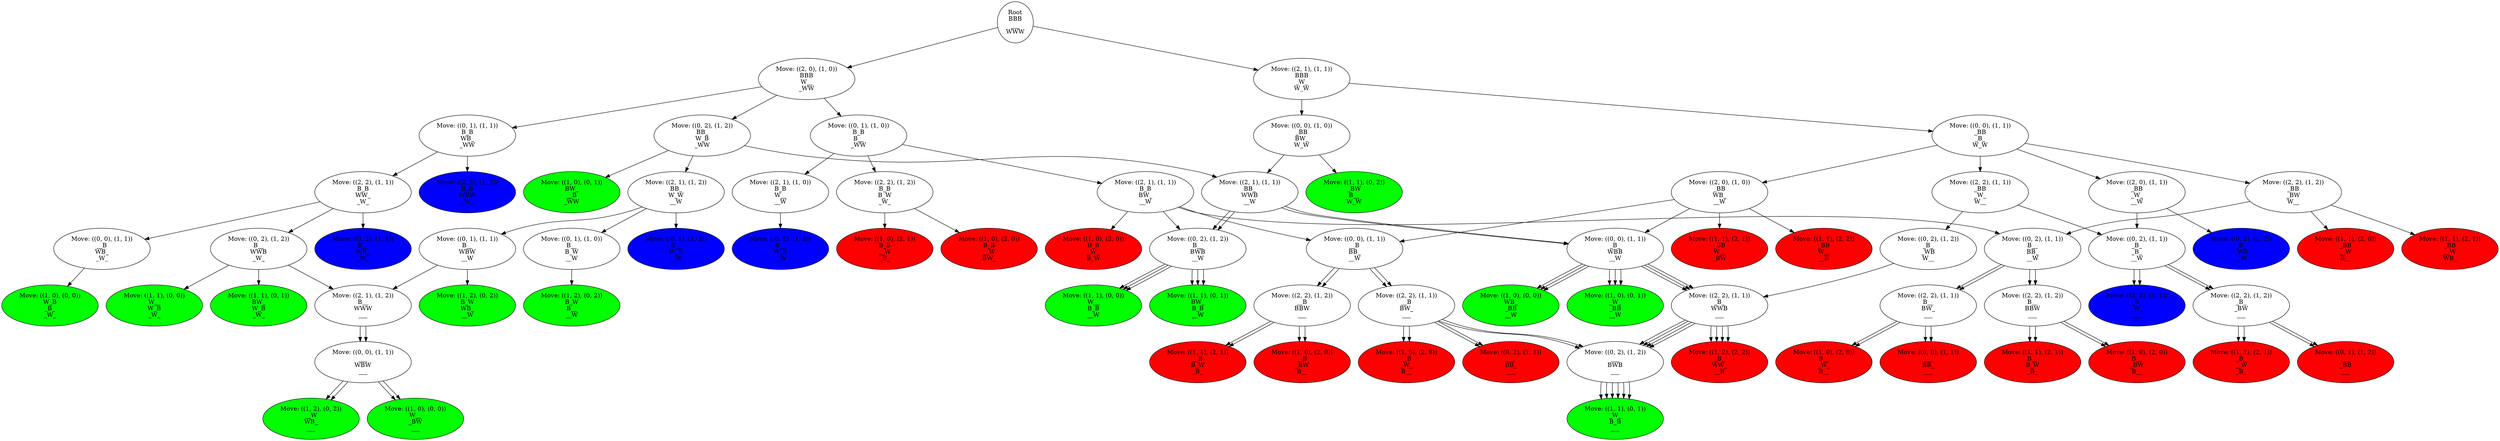 digraph tree {
    "Root
BBB
___
WWW" [style=filled, fillcolor=white];
    "Move: ((2, 0), (1, 0))
BBB
W__
_WW" [style=filled, fillcolor=white];
    "Move: ((0, 1), (1, 1))
B_B
WB_
_WW" [style=filled, fillcolor=white];
    "Move: ((2, 2), (1, 2))
B_B
WBW
_W_" [style=filled, fillcolor=blue];
    "Move: ((2, 2), (1, 1))
B_B
WW_
_W_" [style=filled, fillcolor=white];
    "Move: ((0, 0), (1, 1))
__B
WB_
_W_" [style=filled, fillcolor=white];
    "Move: ((1, 0), (0, 0))
W_B
_B_
_W_" [style=filled, fillcolor=green];
    "Move: ((0, 2), (1, 2))
B__
WWB
_W_" [style=filled, fillcolor=white];
    "Move: ((1, 1), (0, 1))
BW_
W_B
_W_" [style=filled, fillcolor=green];
    "Move: ((1, 1), (0, 0))
W__
W_B
_W_" [style=filled, fillcolor=green];
    "Move: ((2, 1), (1, 2))
B__
WWW
___" [style=filled, fillcolor=white];
    "Move: ((0, 0), (1, 1))
___
WBW
___" [style=filled, fillcolor=white];
    "Move: ((1, 0), (0, 0))
W__
_BW
___" [style=filled, fillcolor=green];
    "Move: ((1, 2), (0, 2))
__W
WB_
___" [style=filled, fillcolor=green];
    "Move: ((0, 2), (1, 1))
B__
WB_
_W_" [style=filled, fillcolor=blue];
    "Move: ((0, 1), (1, 0))
B_B
B__
_WW" [style=filled, fillcolor=white];
    "Move: ((2, 1), (1, 1))
B_B
BW_
__W" [style=filled, fillcolor=white];
    "Move: ((0, 0), (1, 1))
__B
BB_
__W" [style=filled, fillcolor=white];
    "Move: ((2, 2), (1, 2))
__B
BBW
___" [style=filled, fillcolor=white];
    "Move: ((1, 0), (2, 0))
__B
_BW
B__" [style=filled, fillcolor=red];
    "Move: ((1, 1), (2, 1))
__B
B_W
_B_" [style=filled, fillcolor=red];
    "Move: ((2, 2), (1, 1))
__B
BW_
___" [style=filled, fillcolor=white];
    "Move: ((0, 2), (1, 2))
___
BWB
___" [style=filled, fillcolor=white];
    "Move: ((1, 1), (0, 1))
_W_
B_B
___" [style=filled, fillcolor=green];
    "Move: ((0, 2), (1, 1))
___
BB_
___" [style=filled, fillcolor=red];
    "Move: ((1, 0), (2, 0))
__B
_W_
B__" [style=filled, fillcolor=red];
    "Move: ((0, 2), (1, 2))
B__
BWB
__W" [style=filled, fillcolor=white];
    "Move: ((1, 1), (0, 1))
BW_
B_B
__W" [style=filled, fillcolor=green];
    "Move: ((1, 1), (0, 0))
W__
B_B
__W" [style=filled, fillcolor=green];
    "Move: ((0, 2), (1, 1))
B__
BB_
__W" [style=filled, fillcolor=white];
    "Move: ((2, 2), (1, 2))
B__
BBW
___" [style=filled, fillcolor=white];
    "Move: ((1, 0), (2, 0))
B__
_BW
B__" [style=filled, fillcolor=red];
    "Move: ((1, 1), (2, 1))
B__
B_W
_B_" [style=filled, fillcolor=red];
    "Move: ((2, 2), (1, 1))
B__
BW_
___" [style=filled, fillcolor=white];
    "Move: ((0, 0), (1, 1))
___
BB_
___" [style=filled, fillcolor=red];
    "Move: ((1, 0), (2, 0))
B__
_W_
B__" [style=filled, fillcolor=red];
    "Move: ((1, 0), (2, 0))
B_B
_W_
B_W" [style=filled, fillcolor=red];
    "Move: ((2, 1), (1, 0))
B_B
W__
__W" [style=filled, fillcolor=white];
    "Move: ((0, 2), (1, 2))
B__
W_B
__W" [style=filled, fillcolor=blue];
    "Move: ((2, 2), (1, 2))
B_B
B_W
_W_" [style=filled, fillcolor=white];
    "Move: ((1, 0), (2, 0))
B_B
__W
BW_" [style=filled, fillcolor=red];
    "Move: ((1, 0), (2, 1))
B_B
__W
_B_" [style=filled, fillcolor=red];
    "Move: ((0, 2), (1, 2))
BB_
W_B
_WW" [style=filled, fillcolor=white];
    "Move: ((1, 0), (0, 1))
BW_
__B
_WW" [style=filled, fillcolor=green];
    "Move: ((2, 1), (1, 1))
BB_
WWB
__W" [style=filled, fillcolor=white];
    "Move: ((0, 0), (1, 1))
_B_
WBB
__W" [style=filled, fillcolor=white];
    "Move: ((1, 0), (0, 0))
WB_
_BB
__W" [style=filled, fillcolor=green];
    "Move: ((1, 0), (0, 1))
_W_
_BB
__W" [style=filled, fillcolor=green];
    "Move: ((2, 2), (1, 1))
_B_
WWB
___" [style=filled, fillcolor=white];
    "Move: ((0, 2), (1, 2))
___
BWB
___" [style=filled, fillcolor=white];
    "Move: ((1, 1), (0, 1))
_W_
B_B
___" [style=filled, fillcolor=green];
    "Move: ((1, 2), (2, 2))
_B_
WW_
__B" [style=filled, fillcolor=red];
    "Move: ((0, 2), (1, 2))
B__
BWB
__W" [style=filled, fillcolor=white];
    "Move: ((1, 1), (0, 1))
BW_
B_B
__W" [style=filled, fillcolor=green];
    "Move: ((1, 1), (0, 0))
W__
B_B
__W" [style=filled, fillcolor=green];
    "Move: ((2, 1), (1, 2))
BB_
W_W
__W" [style=filled, fillcolor=white];
    "Move: ((0, 1), (1, 1))
B__
WBW
__W" [style=filled, fillcolor=white];
    "Move: ((1, 2), (0, 2))
B_W
WB_
__W" [style=filled, fillcolor=green];
    "Move: ((2, 1), (1, 2))
B__
WWW
___" [style=filled, fillcolor=white];
    "Move: ((0, 0), (1, 1))
___
WBW
___" [style=filled, fillcolor=white];
    "Move: ((1, 0), (0, 0))
W__
_BW
___" [style=filled, fillcolor=green];
    "Move: ((1, 2), (0, 2))
__W
WB_
___" [style=filled, fillcolor=green];
    "Move: ((0, 1), (1, 0))
B__
B_W
__W" [style=filled, fillcolor=white];
    "Move: ((1, 2), (0, 2))
B_W
B__
__W" [style=filled, fillcolor=green];
    "Move: ((0, 1), (1, 2))
B__
W_B
__W" [style=filled, fillcolor=blue];
    "Move: ((2, 1), (1, 1))
BBB
_W_
W_W" [style=filled, fillcolor=white];
    "Move: ((0, 0), (1, 0))
_BB
BW_
W_W" [style=filled, fillcolor=white];
    "Move: ((1, 1), (0, 2))
_BW
B__
W_W" [style=filled, fillcolor=green];
    "Move: ((2, 1), (1, 1))
BB_
WWB
__W" [style=filled, fillcolor=white];
    "Move: ((0, 0), (1, 1))
_B_
WBB
__W" [style=filled, fillcolor=white];
    "Move: ((1, 0), (0, 0))
WB_
_BB
__W" [style=filled, fillcolor=green];
    "Move: ((1, 0), (0, 1))
_W_
_BB
__W" [style=filled, fillcolor=green];
    "Move: ((2, 2), (1, 1))
_B_
WWB
___" [style=filled, fillcolor=white];
    "Move: ((0, 2), (1, 2))
___
BWB
___" [style=filled, fillcolor=white];
    "Move: ((1, 1), (0, 1))
_W_
B_B
___" [style=filled, fillcolor=green];
    "Move: ((1, 2), (2, 2))
_B_
WW_
__B" [style=filled, fillcolor=red];
    "Move: ((0, 2), (1, 2))
B__
BWB
__W" [style=filled, fillcolor=white];
    "Move: ((1, 1), (0, 1))
BW_
B_B
__W" [style=filled, fillcolor=green];
    "Move: ((1, 1), (0, 0))
W__
B_B
__W" [style=filled, fillcolor=green];
    "Move: ((0, 0), (1, 1))
_BB
_B_
W_W" [style=filled, fillcolor=white];
    "Move: ((2, 0), (1, 0))
_BB
WB_
__W" [style=filled, fillcolor=white];
    "Move: ((0, 0), (1, 1))
__B
BB_
__W" [style=filled, fillcolor=white];
    "Move: ((2, 2), (1, 2))
__B
BBW
___" [style=filled, fillcolor=white];
    "Move: ((1, 0), (2, 0))
__B
_BW
B__" [style=filled, fillcolor=red];
    "Move: ((1, 1), (2, 1))
__B
B_W
_B_" [style=filled, fillcolor=red];
    "Move: ((2, 2), (1, 1))
__B
BW_
___" [style=filled, fillcolor=white];
    "Move: ((0, 2), (1, 2))
___
BWB
___" [style=filled, fillcolor=white];
    "Move: ((1, 1), (0, 1))
_W_
B_B
___" [style=filled, fillcolor=green];
    "Move: ((0, 2), (1, 1))
___
BB_
___" [style=filled, fillcolor=red];
    "Move: ((1, 0), (2, 0))
__B
_W_
B__" [style=filled, fillcolor=red];
    "Move: ((0, 0), (1, 1))
_B_
WBB
__W" [style=filled, fillcolor=white];
    "Move: ((1, 0), (0, 0))
WB_
_BB
__W" [style=filled, fillcolor=green];
    "Move: ((1, 0), (0, 1))
_W_
_BB
__W" [style=filled, fillcolor=green];
    "Move: ((2, 2), (1, 1))
_B_
WWB
___" [style=filled, fillcolor=white];
    "Move: ((0, 2), (1, 2))
___
BWB
___" [style=filled, fillcolor=white];
    "Move: ((1, 1), (0, 1))
_W_
B_B
___" [style=filled, fillcolor=green];
    "Move: ((1, 2), (2, 2))
_B_
WW_
__B" [style=filled, fillcolor=red];
    "Move: ((1, 1), (2, 1))
_BB
W__
_BW" [style=filled, fillcolor=red];
    "Move: ((1, 1), (2, 2))
_BB
W__
__B" [style=filled, fillcolor=red];
    "Move: ((2, 0), (1, 1))
_BB
_W_
__W" [style=filled, fillcolor=white];
    "Move: ((0, 2), (1, 2))
_B_
_WB
__W" [style=filled, fillcolor=blue];
    "Move: ((0, 2), (1, 1))
_B_
_B_
__W" [style=filled, fillcolor=white];
    "Move: ((2, 2), (1, 2))
_B_
_BW
___" [style=filled, fillcolor=white];
    "Move: ((0, 1), (1, 2))
___
_BB
___" [style=filled, fillcolor=red];
    "Move: ((1, 1), (2, 1))
_B_
__W
_B_" [style=filled, fillcolor=red];
    "Move: ((2, 2), (1, 1))
_B_
_W_
___" [style=filled, fillcolor=blue];
    "Move: ((2, 2), (1, 2))
_BB
_BW
W__" [style=filled, fillcolor=white];
    "Move: ((0, 2), (1, 1))
B__
BB_
__W" [style=filled, fillcolor=white];
    "Move: ((2, 2), (1, 2))
B__
BBW
___" [style=filled, fillcolor=white];
    "Move: ((1, 0), (2, 0))
B__
_BW
B__" [style=filled, fillcolor=red];
    "Move: ((1, 1), (2, 1))
B__
B_W
_B_" [style=filled, fillcolor=red];
    "Move: ((2, 2), (1, 1))
B__
BW_
___" [style=filled, fillcolor=white];
    "Move: ((0, 0), (1, 1))
___
BB_
___" [style=filled, fillcolor=red];
    "Move: ((1, 0), (2, 0))
B__
_W_
B__" [style=filled, fillcolor=red];
    "Move: ((1, 1), (2, 1))
_BB
__W
WB_" [style=filled, fillcolor=red];
    "Move: ((1, 1), (2, 0))
_BB
__W
B__" [style=filled, fillcolor=red];
    "Move: ((2, 2), (1, 1))
_BB
_W_
W__" [style=filled, fillcolor=white];
    "Move: ((0, 2), (1, 2))
_B_
_WB
W__" [style=filled, fillcolor=white];
    "Move: ((2, 2), (1, 1))
_B_
WWB
___" [style=filled, fillcolor=white];
    "Move: ((0, 2), (1, 2))
___
BWB
___" [style=filled, fillcolor=white];
    "Move: ((1, 1), (0, 1))
_W_
B_B
___" [style=filled, fillcolor=green];
    "Move: ((1, 2), (2, 2))
_B_
WW_
__B" [style=filled, fillcolor=red];
    "Move: ((0, 2), (1, 1))
_B_
_B_
__W" [style=filled, fillcolor=white];
    "Move: ((2, 2), (1, 2))
_B_
_BW
___" [style=filled, fillcolor=white];
    "Move: ((0, 1), (1, 2))
___
_BB
___" [style=filled, fillcolor=red];
    "Move: ((1, 1), (2, 1))
_B_
__W
_B_" [style=filled, fillcolor=red];
    "Move: ((2, 2), (1, 1))
_B_
_W_
___" [style=filled, fillcolor=blue];
    "Root
BBB
___
WWW" -> "Move: ((2, 0), (1, 0))
BBB
W__
_WW";
    "Root
BBB
___
WWW" -> "Move: ((2, 1), (1, 1))
BBB
_W_
W_W";
    "Move: ((2, 0), (1, 0))
BBB
W__
_WW" -> "Move: ((0, 1), (1, 1))
B_B
WB_
_WW";
    "Move: ((2, 0), (1, 0))
BBB
W__
_WW" -> "Move: ((0, 1), (1, 0))
B_B
B__
_WW";
    "Move: ((2, 0), (1, 0))
BBB
W__
_WW" -> "Move: ((0, 2), (1, 2))
BB_
W_B
_WW";
    "Move: ((0, 1), (1, 1))
B_B
WB_
_WW" -> "Move: ((2, 2), (1, 2))
B_B
WBW
_W_";
    "Move: ((0, 1), (1, 1))
B_B
WB_
_WW" -> "Move: ((2, 2), (1, 1))
B_B
WW_
_W_";
    "Move: ((2, 2), (1, 1))
B_B
WW_
_W_" -> "Move: ((0, 0), (1, 1))
__B
WB_
_W_";
    "Move: ((2, 2), (1, 1))
B_B
WW_
_W_" -> "Move: ((0, 2), (1, 2))
B__
WWB
_W_";
    "Move: ((2, 2), (1, 1))
B_B
WW_
_W_" -> "Move: ((0, 2), (1, 1))
B__
WB_
_W_";
    "Move: ((0, 0), (1, 1))
__B
WB_
_W_" -> "Move: ((1, 0), (0, 0))
W_B
_B_
_W_";
    "Move: ((0, 2), (1, 2))
B__
WWB
_W_" -> "Move: ((1, 1), (0, 1))
BW_
W_B
_W_";
    "Move: ((0, 2), (1, 2))
B__
WWB
_W_" -> "Move: ((1, 1), (0, 0))
W__
W_B
_W_";
    "Move: ((0, 2), (1, 2))
B__
WWB
_W_" -> "Move: ((2, 1), (1, 2))
B__
WWW
___";
    "Move: ((2, 1), (1, 2))
B__
WWW
___" -> "Move: ((0, 0), (1, 1))
___
WBW
___";
    "Move: ((0, 0), (1, 1))
___
WBW
___" -> "Move: ((1, 0), (0, 0))
W__
_BW
___";
    "Move: ((0, 0), (1, 1))
___
WBW
___" -> "Move: ((1, 2), (0, 2))
__W
WB_
___";
    "Move: ((0, 1), (1, 0))
B_B
B__
_WW" -> "Move: ((2, 1), (1, 1))
B_B
BW_
__W";
    "Move: ((0, 1), (1, 0))
B_B
B__
_WW" -> "Move: ((2, 1), (1, 0))
B_B
W__
__W";
    "Move: ((0, 1), (1, 0))
B_B
B__
_WW" -> "Move: ((2, 2), (1, 2))
B_B
B_W
_W_";
    "Move: ((2, 1), (1, 1))
B_B
BW_
__W" -> "Move: ((0, 0), (1, 1))
__B
BB_
__W";
    "Move: ((2, 1), (1, 1))
B_B
BW_
__W" -> "Move: ((0, 2), (1, 2))
B__
BWB
__W";
    "Move: ((2, 1), (1, 1))
B_B
BW_
__W" -> "Move: ((0, 2), (1, 1))
B__
BB_
__W";
    "Move: ((2, 1), (1, 1))
B_B
BW_
__W" -> "Move: ((1, 0), (2, 0))
B_B
_W_
B_W";
    "Move: ((0, 0), (1, 1))
__B
BB_
__W" -> "Move: ((2, 2), (1, 2))
__B
BBW
___";
    "Move: ((0, 0), (1, 1))
__B
BB_
__W" -> "Move: ((2, 2), (1, 1))
__B
BW_
___";
    "Move: ((2, 2), (1, 2))
__B
BBW
___" -> "Move: ((1, 0), (2, 0))
__B
_BW
B__";
    "Move: ((2, 2), (1, 2))
__B
BBW
___" -> "Move: ((1, 1), (2, 1))
__B
B_W
_B_";
    "Move: ((2, 2), (1, 1))
__B
BW_
___" -> "Move: ((0, 2), (1, 2))
___
BWB
___";
    "Move: ((2, 2), (1, 1))
__B
BW_
___" -> "Move: ((0, 2), (1, 1))
___
BB_
___";
    "Move: ((2, 2), (1, 1))
__B
BW_
___" -> "Move: ((1, 0), (2, 0))
__B
_W_
B__";
    "Move: ((0, 2), (1, 2))
___
BWB
___" -> "Move: ((1, 1), (0, 1))
_W_
B_B
___";
    "Move: ((0, 2), (1, 2))
B__
BWB
__W" -> "Move: ((1, 1), (0, 1))
BW_
B_B
__W";
    "Move: ((0, 2), (1, 2))
B__
BWB
__W" -> "Move: ((1, 1), (0, 0))
W__
B_B
__W";
    "Move: ((0, 2), (1, 1))
B__
BB_
__W" -> "Move: ((2, 2), (1, 2))
B__
BBW
___";
    "Move: ((0, 2), (1, 1))
B__
BB_
__W" -> "Move: ((2, 2), (1, 1))
B__
BW_
___";
    "Move: ((2, 2), (1, 2))
B__
BBW
___" -> "Move: ((1, 0), (2, 0))
B__
_BW
B__";
    "Move: ((2, 2), (1, 2))
B__
BBW
___" -> "Move: ((1, 1), (2, 1))
B__
B_W
_B_";
    "Move: ((2, 2), (1, 1))
B__
BW_
___" -> "Move: ((0, 0), (1, 1))
___
BB_
___";
    "Move: ((2, 2), (1, 1))
B__
BW_
___" -> "Move: ((1, 0), (2, 0))
B__
_W_
B__";
    "Move: ((2, 1), (1, 0))
B_B
W__
__W" -> "Move: ((0, 2), (1, 2))
B__
W_B
__W";
    "Move: ((2, 2), (1, 2))
B_B
B_W
_W_" -> "Move: ((1, 0), (2, 0))
B_B
__W
BW_";
    "Move: ((2, 2), (1, 2))
B_B
B_W
_W_" -> "Move: ((1, 0), (2, 1))
B_B
__W
_B_";
    "Move: ((0, 2), (1, 2))
BB_
W_B
_WW" -> "Move: ((1, 0), (0, 1))
BW_
__B
_WW";
    "Move: ((0, 2), (1, 2))
BB_
W_B
_WW" -> "Move: ((2, 1), (1, 1))
BB_
WWB
__W";
    "Move: ((0, 2), (1, 2))
BB_
W_B
_WW" -> "Move: ((2, 1), (1, 2))
BB_
W_W
__W";
    "Move: ((2, 1), (1, 1))
BB_
WWB
__W" -> "Move: ((0, 0), (1, 1))
_B_
WBB
__W";
    "Move: ((2, 1), (1, 1))
BB_
WWB
__W" -> "Move: ((0, 2), (1, 2))
B__
BWB
__W";
    "Move: ((0, 0), (1, 1))
_B_
WBB
__W" -> "Move: ((1, 0), (0, 0))
WB_
_BB
__W";
    "Move: ((0, 0), (1, 1))
_B_
WBB
__W" -> "Move: ((1, 0), (0, 1))
_W_
_BB
__W";
    "Move: ((0, 0), (1, 1))
_B_
WBB
__W" -> "Move: ((2, 2), (1, 1))
_B_
WWB
___";
    "Move: ((2, 2), (1, 1))
_B_
WWB
___" -> "Move: ((0, 2), (1, 2))
___
BWB
___";
    "Move: ((2, 2), (1, 1))
_B_
WWB
___" -> "Move: ((1, 2), (2, 2))
_B_
WW_
__B";
    "Move: ((0, 2), (1, 2))
___
BWB
___" -> "Move: ((1, 1), (0, 1))
_W_
B_B
___";
    "Move: ((0, 2), (1, 2))
B__
BWB
__W" -> "Move: ((1, 1), (0, 1))
BW_
B_B
__W";
    "Move: ((0, 2), (1, 2))
B__
BWB
__W" -> "Move: ((1, 1), (0, 0))
W__
B_B
__W";
    "Move: ((2, 1), (1, 2))
BB_
W_W
__W" -> "Move: ((0, 1), (1, 1))
B__
WBW
__W";
    "Move: ((2, 1), (1, 2))
BB_
W_W
__W" -> "Move: ((0, 1), (1, 0))
B__
B_W
__W";
    "Move: ((2, 1), (1, 2))
BB_
W_W
__W" -> "Move: ((0, 1), (1, 2))
B__
W_B
__W";
    "Move: ((0, 1), (1, 1))
B__
WBW
__W" -> "Move: ((1, 2), (0, 2))
B_W
WB_
__W";
    "Move: ((0, 1), (1, 1))
B__
WBW
__W" -> "Move: ((2, 1), (1, 2))
B__
WWW
___";
    "Move: ((2, 1), (1, 2))
B__
WWW
___" -> "Move: ((0, 0), (1, 1))
___
WBW
___";
    "Move: ((0, 0), (1, 1))
___
WBW
___" -> "Move: ((1, 0), (0, 0))
W__
_BW
___";
    "Move: ((0, 0), (1, 1))
___
WBW
___" -> "Move: ((1, 2), (0, 2))
__W
WB_
___";
    "Move: ((0, 1), (1, 0))
B__
B_W
__W" -> "Move: ((1, 2), (0, 2))
B_W
B__
__W";
    "Move: ((2, 1), (1, 1))
BBB
_W_
W_W" -> "Move: ((0, 0), (1, 0))
_BB
BW_
W_W";
    "Move: ((2, 1), (1, 1))
BBB
_W_
W_W" -> "Move: ((0, 0), (1, 1))
_BB
_B_
W_W";
    "Move: ((0, 0), (1, 0))
_BB
BW_
W_W" -> "Move: ((1, 1), (0, 2))
_BW
B__
W_W";
    "Move: ((0, 0), (1, 0))
_BB
BW_
W_W" -> "Move: ((2, 1), (1, 1))
BB_
WWB
__W";
    "Move: ((2, 1), (1, 1))
BB_
WWB
__W" -> "Move: ((0, 0), (1, 1))
_B_
WBB
__W";
    "Move: ((2, 1), (1, 1))
BB_
WWB
__W" -> "Move: ((0, 2), (1, 2))
B__
BWB
__W";
    "Move: ((0, 0), (1, 1))
_B_
WBB
__W" -> "Move: ((1, 0), (0, 0))
WB_
_BB
__W";
    "Move: ((0, 0), (1, 1))
_B_
WBB
__W" -> "Move: ((1, 0), (0, 1))
_W_
_BB
__W";
    "Move: ((0, 0), (1, 1))
_B_
WBB
__W" -> "Move: ((2, 2), (1, 1))
_B_
WWB
___";
    "Move: ((2, 2), (1, 1))
_B_
WWB
___" -> "Move: ((0, 2), (1, 2))
___
BWB
___";
    "Move: ((2, 2), (1, 1))
_B_
WWB
___" -> "Move: ((1, 2), (2, 2))
_B_
WW_
__B";
    "Move: ((0, 2), (1, 2))
___
BWB
___" -> "Move: ((1, 1), (0, 1))
_W_
B_B
___";
    "Move: ((0, 2), (1, 2))
B__
BWB
__W" -> "Move: ((1, 1), (0, 1))
BW_
B_B
__W";
    "Move: ((0, 2), (1, 2))
B__
BWB
__W" -> "Move: ((1, 1), (0, 0))
W__
B_B
__W";
    "Move: ((0, 0), (1, 1))
_BB
_B_
W_W" -> "Move: ((2, 0), (1, 0))
_BB
WB_
__W";
    "Move: ((0, 0), (1, 1))
_BB
_B_
W_W" -> "Move: ((2, 0), (1, 1))
_BB
_W_
__W";
    "Move: ((0, 0), (1, 1))
_BB
_B_
W_W" -> "Move: ((2, 2), (1, 2))
_BB
_BW
W__";
    "Move: ((0, 0), (1, 1))
_BB
_B_
W_W" -> "Move: ((2, 2), (1, 1))
_BB
_W_
W__";
    "Move: ((2, 0), (1, 0))
_BB
WB_
__W" -> "Move: ((0, 0), (1, 1))
__B
BB_
__W";
    "Move: ((2, 0), (1, 0))
_BB
WB_
__W" -> "Move: ((0, 0), (1, 1))
_B_
WBB
__W";
    "Move: ((2, 0), (1, 0))
_BB
WB_
__W" -> "Move: ((1, 1), (2, 1))
_BB
W__
_BW";
    "Move: ((2, 0), (1, 0))
_BB
WB_
__W" -> "Move: ((1, 1), (2, 2))
_BB
W__
__B";
    "Move: ((0, 0), (1, 1))
__B
BB_
__W" -> "Move: ((2, 2), (1, 2))
__B
BBW
___";
    "Move: ((0, 0), (1, 1))
__B
BB_
__W" -> "Move: ((2, 2), (1, 1))
__B
BW_
___";
    "Move: ((2, 2), (1, 2))
__B
BBW
___" -> "Move: ((1, 0), (2, 0))
__B
_BW
B__";
    "Move: ((2, 2), (1, 2))
__B
BBW
___" -> "Move: ((1, 1), (2, 1))
__B
B_W
_B_";
    "Move: ((2, 2), (1, 1))
__B
BW_
___" -> "Move: ((0, 2), (1, 2))
___
BWB
___";
    "Move: ((2, 2), (1, 1))
__B
BW_
___" -> "Move: ((0, 2), (1, 1))
___
BB_
___";
    "Move: ((2, 2), (1, 1))
__B
BW_
___" -> "Move: ((1, 0), (2, 0))
__B
_W_
B__";
    "Move: ((0, 2), (1, 2))
___
BWB
___" -> "Move: ((1, 1), (0, 1))
_W_
B_B
___";
    "Move: ((0, 0), (1, 1))
_B_
WBB
__W" -> "Move: ((1, 0), (0, 0))
WB_
_BB
__W";
    "Move: ((0, 0), (1, 1))
_B_
WBB
__W" -> "Move: ((1, 0), (0, 1))
_W_
_BB
__W";
    "Move: ((0, 0), (1, 1))
_B_
WBB
__W" -> "Move: ((2, 2), (1, 1))
_B_
WWB
___";
    "Move: ((2, 2), (1, 1))
_B_
WWB
___" -> "Move: ((0, 2), (1, 2))
___
BWB
___";
    "Move: ((2, 2), (1, 1))
_B_
WWB
___" -> "Move: ((1, 2), (2, 2))
_B_
WW_
__B";
    "Move: ((0, 2), (1, 2))
___
BWB
___" -> "Move: ((1, 1), (0, 1))
_W_
B_B
___";
    "Move: ((2, 0), (1, 1))
_BB
_W_
__W" -> "Move: ((0, 2), (1, 2))
_B_
_WB
__W";
    "Move: ((2, 0), (1, 1))
_BB
_W_
__W" -> "Move: ((0, 2), (1, 1))
_B_
_B_
__W";
    "Move: ((0, 2), (1, 1))
_B_
_B_
__W" -> "Move: ((2, 2), (1, 2))
_B_
_BW
___";
    "Move: ((0, 2), (1, 1))
_B_
_B_
__W" -> "Move: ((2, 2), (1, 1))
_B_
_W_
___";
    "Move: ((2, 2), (1, 2))
_B_
_BW
___" -> "Move: ((0, 1), (1, 2))
___
_BB
___";
    "Move: ((2, 2), (1, 2))
_B_
_BW
___" -> "Move: ((1, 1), (2, 1))
_B_
__W
_B_";
    "Move: ((2, 2), (1, 2))
_BB
_BW
W__" -> "Move: ((0, 2), (1, 1))
B__
BB_
__W";
    "Move: ((2, 2), (1, 2))
_BB
_BW
W__" -> "Move: ((1, 1), (2, 1))
_BB
__W
WB_";
    "Move: ((2, 2), (1, 2))
_BB
_BW
W__" -> "Move: ((1, 1), (2, 0))
_BB
__W
B__";
    "Move: ((0, 2), (1, 1))
B__
BB_
__W" -> "Move: ((2, 2), (1, 2))
B__
BBW
___";
    "Move: ((0, 2), (1, 1))
B__
BB_
__W" -> "Move: ((2, 2), (1, 1))
B__
BW_
___";
    "Move: ((2, 2), (1, 2))
B__
BBW
___" -> "Move: ((1, 0), (2, 0))
B__
_BW
B__";
    "Move: ((2, 2), (1, 2))
B__
BBW
___" -> "Move: ((1, 1), (2, 1))
B__
B_W
_B_";
    "Move: ((2, 2), (1, 1))
B__
BW_
___" -> "Move: ((0, 0), (1, 1))
___
BB_
___";
    "Move: ((2, 2), (1, 1))
B__
BW_
___" -> "Move: ((1, 0), (2, 0))
B__
_W_
B__";
    "Move: ((2, 2), (1, 1))
_BB
_W_
W__" -> "Move: ((0, 2), (1, 2))
_B_
_WB
W__";
    "Move: ((2, 2), (1, 1))
_BB
_W_
W__" -> "Move: ((0, 2), (1, 1))
_B_
_B_
__W";
    "Move: ((0, 2), (1, 2))
_B_
_WB
W__" -> "Move: ((2, 2), (1, 1))
_B_
WWB
___";
    "Move: ((2, 2), (1, 1))
_B_
WWB
___" -> "Move: ((0, 2), (1, 2))
___
BWB
___";
    "Move: ((2, 2), (1, 1))
_B_
WWB
___" -> "Move: ((1, 2), (2, 2))
_B_
WW_
__B";
    "Move: ((0, 2), (1, 2))
___
BWB
___" -> "Move: ((1, 1), (0, 1))
_W_
B_B
___";
    "Move: ((0, 2), (1, 1))
_B_
_B_
__W" -> "Move: ((2, 2), (1, 2))
_B_
_BW
___";
    "Move: ((0, 2), (1, 1))
_B_
_B_
__W" -> "Move: ((2, 2), (1, 1))
_B_
_W_
___";
    "Move: ((2, 2), (1, 2))
_B_
_BW
___" -> "Move: ((0, 1), (1, 2))
___
_BB
___";
    "Move: ((2, 2), (1, 2))
_B_
_BW
___" -> "Move: ((1, 1), (2, 1))
_B_
__W
_B_";
}
